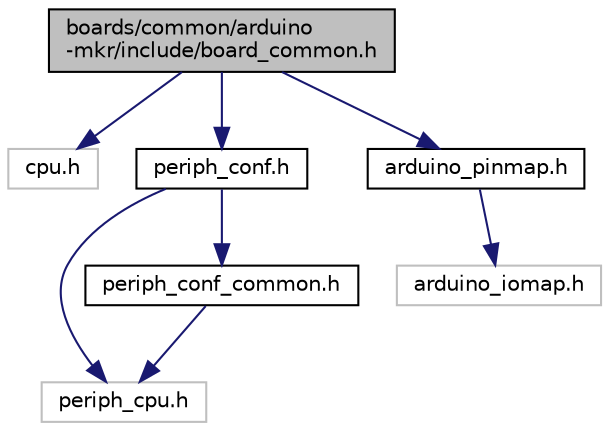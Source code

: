 digraph "boards/common/arduino-mkr/include/board_common.h"
{
 // LATEX_PDF_SIZE
  edge [fontname="Helvetica",fontsize="10",labelfontname="Helvetica",labelfontsize="10"];
  node [fontname="Helvetica",fontsize="10",shape=record];
  Node1 [label="boards/common/arduino\l-mkr/include/board_common.h",height=0.2,width=0.4,color="black", fillcolor="grey75", style="filled", fontcolor="black",tooltip="Board specific definitions for the Arduino MKR board."];
  Node1 -> Node2 [color="midnightblue",fontsize="10",style="solid",fontname="Helvetica"];
  Node2 [label="cpu.h",height=0.2,width=0.4,color="grey75", fillcolor="white", style="filled",tooltip=" "];
  Node1 -> Node3 [color="midnightblue",fontsize="10",style="solid",fontname="Helvetica"];
  Node3 [label="periph_conf.h",height=0.2,width=0.4,color="black", fillcolor="white", style="filled",URL="$boards_2common_2arduino-mkr_2include_2periph__conf_8h.html",tooltip="Configuration of CPU peripherals for Arduino MKR boards."];
  Node3 -> Node4 [color="midnightblue",fontsize="10",style="solid",fontname="Helvetica"];
  Node4 [label="periph_cpu.h",height=0.2,width=0.4,color="grey75", fillcolor="white", style="filled",tooltip=" "];
  Node3 -> Node5 [color="midnightblue",fontsize="10",style="solid",fontname="Helvetica"];
  Node5 [label="periph_conf_common.h",height=0.2,width=0.4,color="black", fillcolor="white", style="filled",URL="$arduino-mkr_2include_2periph__conf__common_8h.html",tooltip="Common configuration for clock, timer, pwm, adc, rtc and rtt peripherals for Arduino MKR boards."];
  Node5 -> Node4 [color="midnightblue",fontsize="10",style="solid",fontname="Helvetica"];
  Node1 -> Node6 [color="midnightblue",fontsize="10",style="solid",fontname="Helvetica"];
  Node6 [label="arduino_pinmap.h",height=0.2,width=0.4,color="black", fillcolor="white", style="filled",URL="$arduino__pinmap_8h.html",tooltip="Compatibility wrapper for arduino_iomap.h."];
  Node6 -> Node7 [color="midnightblue",fontsize="10",style="solid",fontname="Helvetica"];
  Node7 [label="arduino_iomap.h",height=0.2,width=0.4,color="grey75", fillcolor="white", style="filled",tooltip=" "];
}
